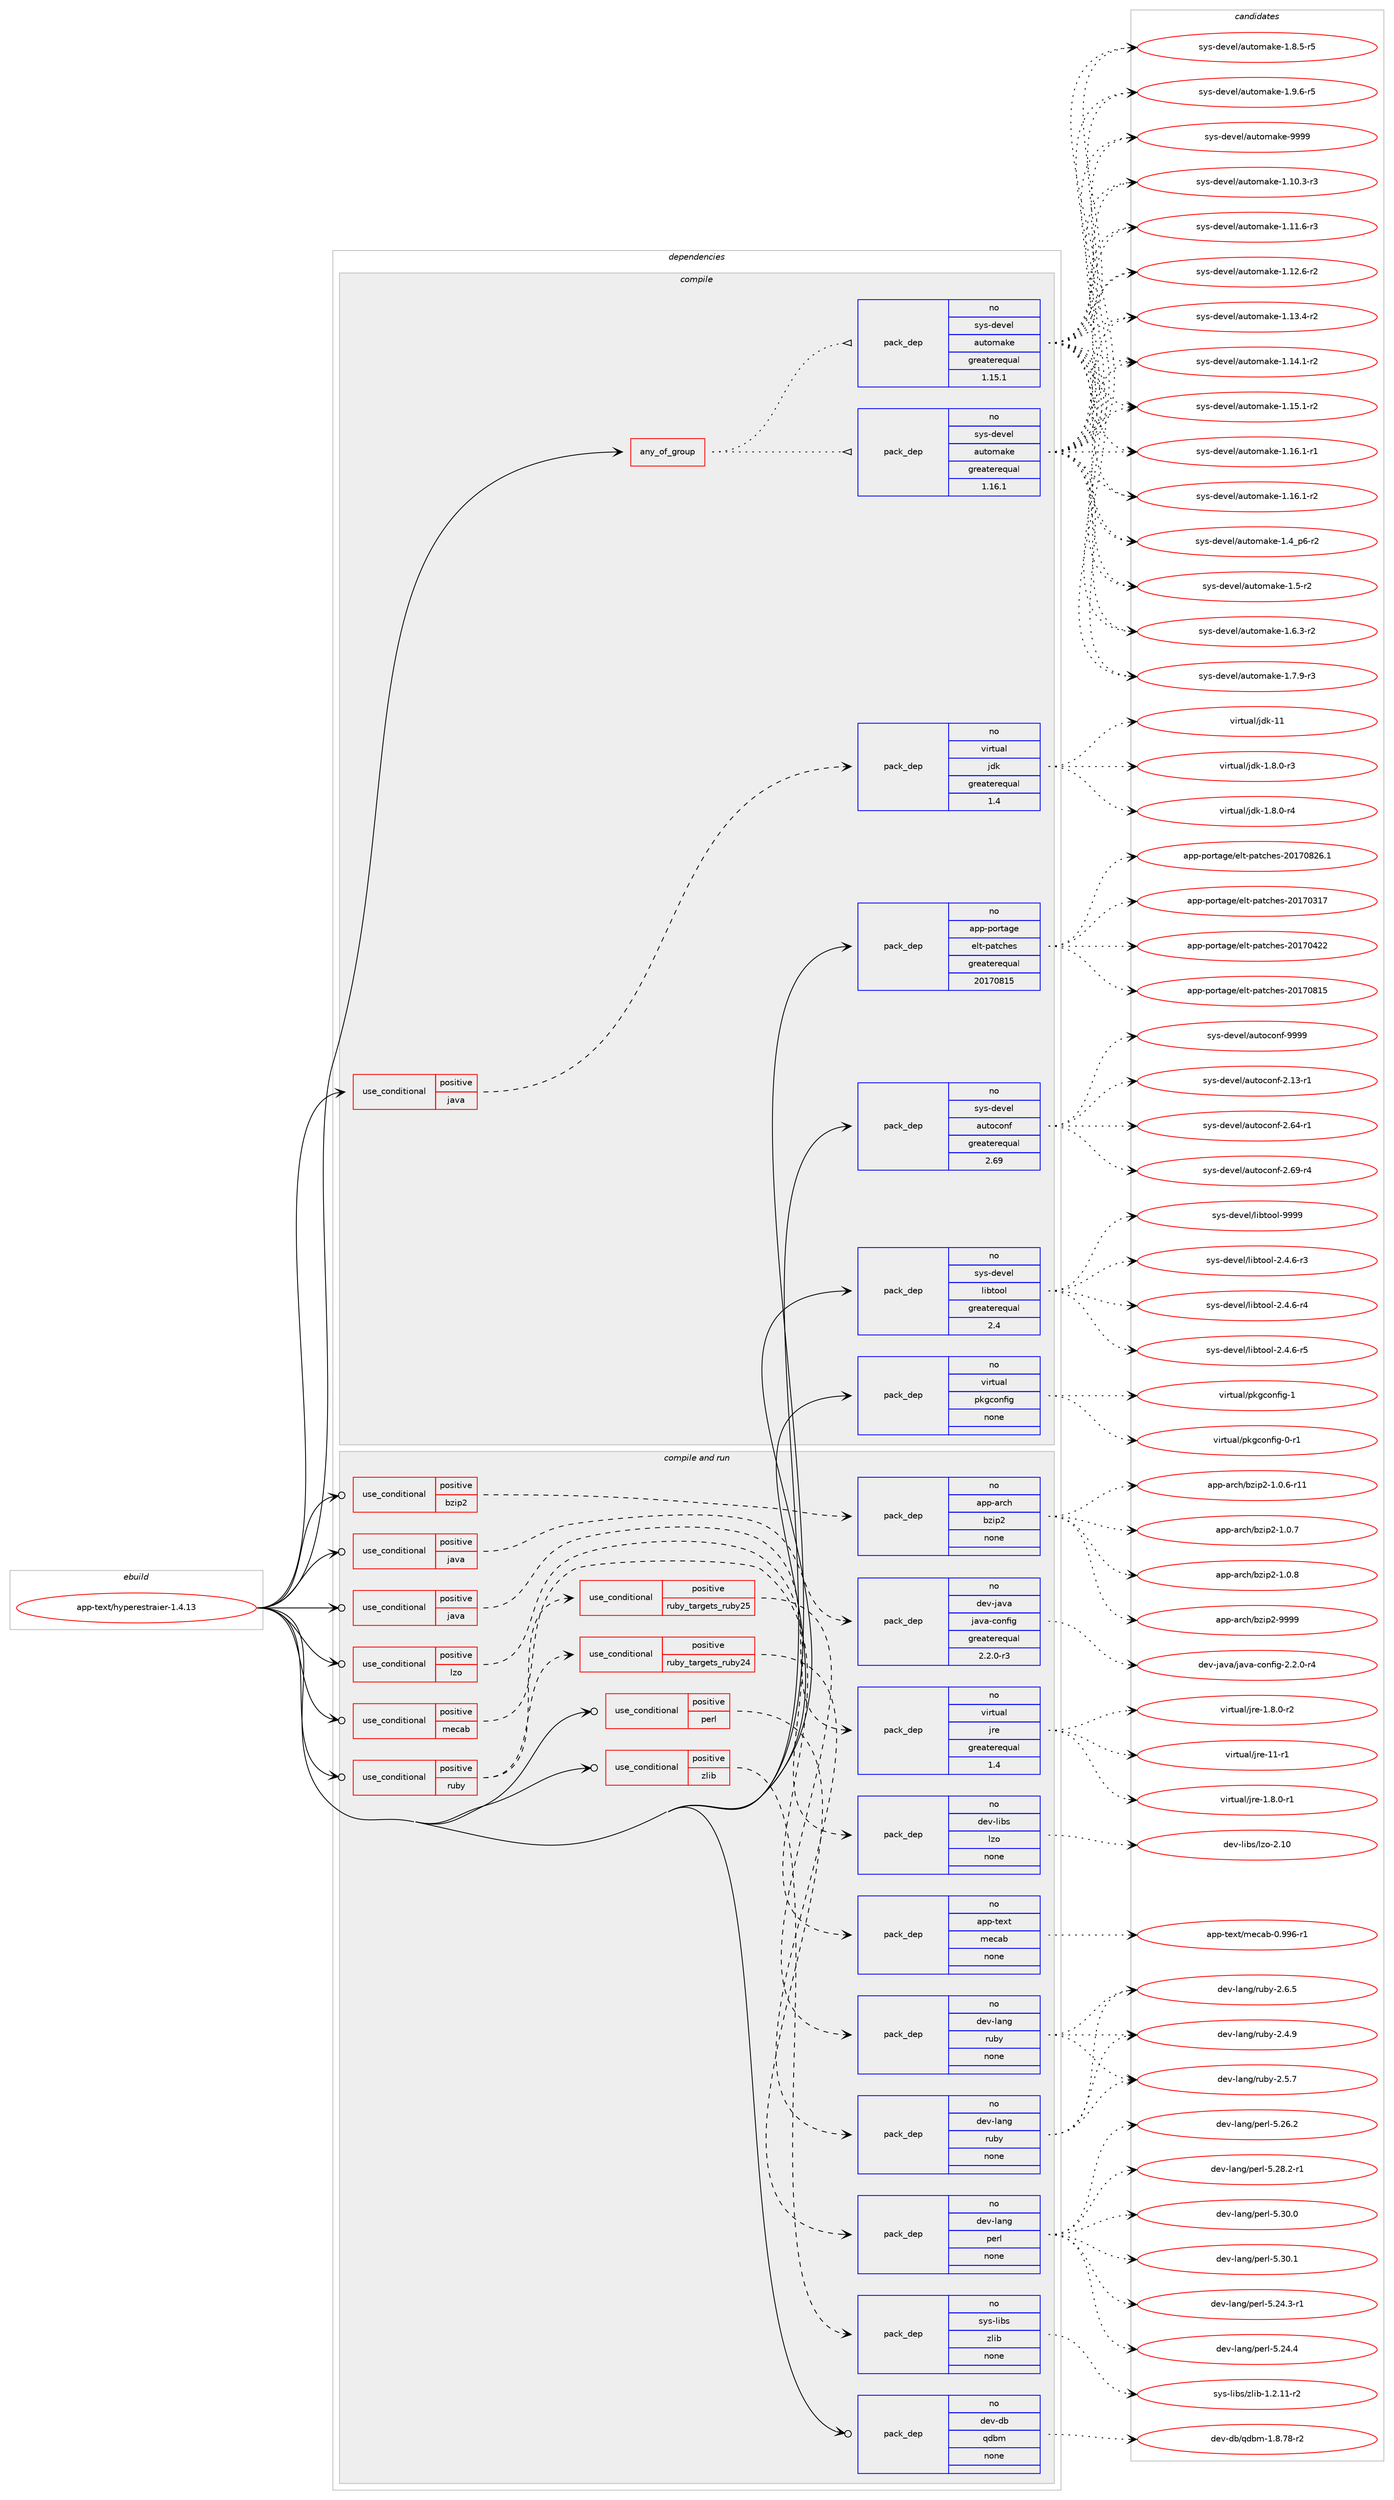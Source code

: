 digraph prolog {

# *************
# Graph options
# *************

newrank=true;
concentrate=true;
compound=true;
graph [rankdir=LR,fontname=Helvetica,fontsize=10,ranksep=1.5];#, ranksep=2.5, nodesep=0.2];
edge  [arrowhead=vee];
node  [fontname=Helvetica,fontsize=10];

# **********
# The ebuild
# **********

subgraph cluster_leftcol {
color=gray;
rank=same;
label=<<i>ebuild</i>>;
id [label="app-text/hyperestraier-1.4.13", color=red, width=4, href="../app-text/hyperestraier-1.4.13.svg"];
}

# ****************
# The dependencies
# ****************

subgraph cluster_midcol {
color=gray;
label=<<i>dependencies</i>>;
subgraph cluster_compile {
fillcolor="#eeeeee";
style=filled;
label=<<i>compile</i>>;
subgraph any8887 {
dependency509253 [label=<<TABLE BORDER="0" CELLBORDER="1" CELLSPACING="0" CELLPADDING="4"><TR><TD CELLPADDING="10">any_of_group</TD></TR></TABLE>>, shape=none, color=red];subgraph pack378594 {
dependency509254 [label=<<TABLE BORDER="0" CELLBORDER="1" CELLSPACING="0" CELLPADDING="4" WIDTH="220"><TR><TD ROWSPAN="6" CELLPADDING="30">pack_dep</TD></TR><TR><TD WIDTH="110">no</TD></TR><TR><TD>sys-devel</TD></TR><TR><TD>automake</TD></TR><TR><TD>greaterequal</TD></TR><TR><TD>1.16.1</TD></TR></TABLE>>, shape=none, color=blue];
}
dependency509253:e -> dependency509254:w [weight=20,style="dotted",arrowhead="oinv"];
subgraph pack378595 {
dependency509255 [label=<<TABLE BORDER="0" CELLBORDER="1" CELLSPACING="0" CELLPADDING="4" WIDTH="220"><TR><TD ROWSPAN="6" CELLPADDING="30">pack_dep</TD></TR><TR><TD WIDTH="110">no</TD></TR><TR><TD>sys-devel</TD></TR><TR><TD>automake</TD></TR><TR><TD>greaterequal</TD></TR><TR><TD>1.15.1</TD></TR></TABLE>>, shape=none, color=blue];
}
dependency509253:e -> dependency509255:w [weight=20,style="dotted",arrowhead="oinv"];
}
id:e -> dependency509253:w [weight=20,style="solid",arrowhead="vee"];
subgraph cond121448 {
dependency509256 [label=<<TABLE BORDER="0" CELLBORDER="1" CELLSPACING="0" CELLPADDING="4"><TR><TD ROWSPAN="3" CELLPADDING="10">use_conditional</TD></TR><TR><TD>positive</TD></TR><TR><TD>java</TD></TR></TABLE>>, shape=none, color=red];
subgraph pack378596 {
dependency509257 [label=<<TABLE BORDER="0" CELLBORDER="1" CELLSPACING="0" CELLPADDING="4" WIDTH="220"><TR><TD ROWSPAN="6" CELLPADDING="30">pack_dep</TD></TR><TR><TD WIDTH="110">no</TD></TR><TR><TD>virtual</TD></TR><TR><TD>jdk</TD></TR><TR><TD>greaterequal</TD></TR><TR><TD>1.4</TD></TR></TABLE>>, shape=none, color=blue];
}
dependency509256:e -> dependency509257:w [weight=20,style="dashed",arrowhead="vee"];
}
id:e -> dependency509256:w [weight=20,style="solid",arrowhead="vee"];
subgraph pack378597 {
dependency509258 [label=<<TABLE BORDER="0" CELLBORDER="1" CELLSPACING="0" CELLPADDING="4" WIDTH="220"><TR><TD ROWSPAN="6" CELLPADDING="30">pack_dep</TD></TR><TR><TD WIDTH="110">no</TD></TR><TR><TD>app-portage</TD></TR><TR><TD>elt-patches</TD></TR><TR><TD>greaterequal</TD></TR><TR><TD>20170815</TD></TR></TABLE>>, shape=none, color=blue];
}
id:e -> dependency509258:w [weight=20,style="solid",arrowhead="vee"];
subgraph pack378598 {
dependency509259 [label=<<TABLE BORDER="0" CELLBORDER="1" CELLSPACING="0" CELLPADDING="4" WIDTH="220"><TR><TD ROWSPAN="6" CELLPADDING="30">pack_dep</TD></TR><TR><TD WIDTH="110">no</TD></TR><TR><TD>sys-devel</TD></TR><TR><TD>autoconf</TD></TR><TR><TD>greaterequal</TD></TR><TR><TD>2.69</TD></TR></TABLE>>, shape=none, color=blue];
}
id:e -> dependency509259:w [weight=20,style="solid",arrowhead="vee"];
subgraph pack378599 {
dependency509260 [label=<<TABLE BORDER="0" CELLBORDER="1" CELLSPACING="0" CELLPADDING="4" WIDTH="220"><TR><TD ROWSPAN="6" CELLPADDING="30">pack_dep</TD></TR><TR><TD WIDTH="110">no</TD></TR><TR><TD>sys-devel</TD></TR><TR><TD>libtool</TD></TR><TR><TD>greaterequal</TD></TR><TR><TD>2.4</TD></TR></TABLE>>, shape=none, color=blue];
}
id:e -> dependency509260:w [weight=20,style="solid",arrowhead="vee"];
subgraph pack378600 {
dependency509261 [label=<<TABLE BORDER="0" CELLBORDER="1" CELLSPACING="0" CELLPADDING="4" WIDTH="220"><TR><TD ROWSPAN="6" CELLPADDING="30">pack_dep</TD></TR><TR><TD WIDTH="110">no</TD></TR><TR><TD>virtual</TD></TR><TR><TD>pkgconfig</TD></TR><TR><TD>none</TD></TR><TR><TD></TD></TR></TABLE>>, shape=none, color=blue];
}
id:e -> dependency509261:w [weight=20,style="solid",arrowhead="vee"];
}
subgraph cluster_compileandrun {
fillcolor="#eeeeee";
style=filled;
label=<<i>compile and run</i>>;
subgraph cond121449 {
dependency509262 [label=<<TABLE BORDER="0" CELLBORDER="1" CELLSPACING="0" CELLPADDING="4"><TR><TD ROWSPAN="3" CELLPADDING="10">use_conditional</TD></TR><TR><TD>positive</TD></TR><TR><TD>bzip2</TD></TR></TABLE>>, shape=none, color=red];
subgraph pack378601 {
dependency509263 [label=<<TABLE BORDER="0" CELLBORDER="1" CELLSPACING="0" CELLPADDING="4" WIDTH="220"><TR><TD ROWSPAN="6" CELLPADDING="30">pack_dep</TD></TR><TR><TD WIDTH="110">no</TD></TR><TR><TD>app-arch</TD></TR><TR><TD>bzip2</TD></TR><TR><TD>none</TD></TR><TR><TD></TD></TR></TABLE>>, shape=none, color=blue];
}
dependency509262:e -> dependency509263:w [weight=20,style="dashed",arrowhead="vee"];
}
id:e -> dependency509262:w [weight=20,style="solid",arrowhead="odotvee"];
subgraph cond121450 {
dependency509264 [label=<<TABLE BORDER="0" CELLBORDER="1" CELLSPACING="0" CELLPADDING="4"><TR><TD ROWSPAN="3" CELLPADDING="10">use_conditional</TD></TR><TR><TD>positive</TD></TR><TR><TD>java</TD></TR></TABLE>>, shape=none, color=red];
subgraph pack378602 {
dependency509265 [label=<<TABLE BORDER="0" CELLBORDER="1" CELLSPACING="0" CELLPADDING="4" WIDTH="220"><TR><TD ROWSPAN="6" CELLPADDING="30">pack_dep</TD></TR><TR><TD WIDTH="110">no</TD></TR><TR><TD>dev-java</TD></TR><TR><TD>java-config</TD></TR><TR><TD>greaterequal</TD></TR><TR><TD>2.2.0-r3</TD></TR></TABLE>>, shape=none, color=blue];
}
dependency509264:e -> dependency509265:w [weight=20,style="dashed",arrowhead="vee"];
}
id:e -> dependency509264:w [weight=20,style="solid",arrowhead="odotvee"];
subgraph cond121451 {
dependency509266 [label=<<TABLE BORDER="0" CELLBORDER="1" CELLSPACING="0" CELLPADDING="4"><TR><TD ROWSPAN="3" CELLPADDING="10">use_conditional</TD></TR><TR><TD>positive</TD></TR><TR><TD>java</TD></TR></TABLE>>, shape=none, color=red];
subgraph pack378603 {
dependency509267 [label=<<TABLE BORDER="0" CELLBORDER="1" CELLSPACING="0" CELLPADDING="4" WIDTH="220"><TR><TD ROWSPAN="6" CELLPADDING="30">pack_dep</TD></TR><TR><TD WIDTH="110">no</TD></TR><TR><TD>virtual</TD></TR><TR><TD>jre</TD></TR><TR><TD>greaterequal</TD></TR><TR><TD>1.4</TD></TR></TABLE>>, shape=none, color=blue];
}
dependency509266:e -> dependency509267:w [weight=20,style="dashed",arrowhead="vee"];
}
id:e -> dependency509266:w [weight=20,style="solid",arrowhead="odotvee"];
subgraph cond121452 {
dependency509268 [label=<<TABLE BORDER="0" CELLBORDER="1" CELLSPACING="0" CELLPADDING="4"><TR><TD ROWSPAN="3" CELLPADDING="10">use_conditional</TD></TR><TR><TD>positive</TD></TR><TR><TD>lzo</TD></TR></TABLE>>, shape=none, color=red];
subgraph pack378604 {
dependency509269 [label=<<TABLE BORDER="0" CELLBORDER="1" CELLSPACING="0" CELLPADDING="4" WIDTH="220"><TR><TD ROWSPAN="6" CELLPADDING="30">pack_dep</TD></TR><TR><TD WIDTH="110">no</TD></TR><TR><TD>dev-libs</TD></TR><TR><TD>lzo</TD></TR><TR><TD>none</TD></TR><TR><TD></TD></TR></TABLE>>, shape=none, color=blue];
}
dependency509268:e -> dependency509269:w [weight=20,style="dashed",arrowhead="vee"];
}
id:e -> dependency509268:w [weight=20,style="solid",arrowhead="odotvee"];
subgraph cond121453 {
dependency509270 [label=<<TABLE BORDER="0" CELLBORDER="1" CELLSPACING="0" CELLPADDING="4"><TR><TD ROWSPAN="3" CELLPADDING="10">use_conditional</TD></TR><TR><TD>positive</TD></TR><TR><TD>mecab</TD></TR></TABLE>>, shape=none, color=red];
subgraph pack378605 {
dependency509271 [label=<<TABLE BORDER="0" CELLBORDER="1" CELLSPACING="0" CELLPADDING="4" WIDTH="220"><TR><TD ROWSPAN="6" CELLPADDING="30">pack_dep</TD></TR><TR><TD WIDTH="110">no</TD></TR><TR><TD>app-text</TD></TR><TR><TD>mecab</TD></TR><TR><TD>none</TD></TR><TR><TD></TD></TR></TABLE>>, shape=none, color=blue];
}
dependency509270:e -> dependency509271:w [weight=20,style="dashed",arrowhead="vee"];
}
id:e -> dependency509270:w [weight=20,style="solid",arrowhead="odotvee"];
subgraph cond121454 {
dependency509272 [label=<<TABLE BORDER="0" CELLBORDER="1" CELLSPACING="0" CELLPADDING="4"><TR><TD ROWSPAN="3" CELLPADDING="10">use_conditional</TD></TR><TR><TD>positive</TD></TR><TR><TD>perl</TD></TR></TABLE>>, shape=none, color=red];
subgraph pack378606 {
dependency509273 [label=<<TABLE BORDER="0" CELLBORDER="1" CELLSPACING="0" CELLPADDING="4" WIDTH="220"><TR><TD ROWSPAN="6" CELLPADDING="30">pack_dep</TD></TR><TR><TD WIDTH="110">no</TD></TR><TR><TD>dev-lang</TD></TR><TR><TD>perl</TD></TR><TR><TD>none</TD></TR><TR><TD></TD></TR></TABLE>>, shape=none, color=blue];
}
dependency509272:e -> dependency509273:w [weight=20,style="dashed",arrowhead="vee"];
}
id:e -> dependency509272:w [weight=20,style="solid",arrowhead="odotvee"];
subgraph cond121455 {
dependency509274 [label=<<TABLE BORDER="0" CELLBORDER="1" CELLSPACING="0" CELLPADDING="4"><TR><TD ROWSPAN="3" CELLPADDING="10">use_conditional</TD></TR><TR><TD>positive</TD></TR><TR><TD>ruby</TD></TR></TABLE>>, shape=none, color=red];
subgraph cond121456 {
dependency509275 [label=<<TABLE BORDER="0" CELLBORDER="1" CELLSPACING="0" CELLPADDING="4"><TR><TD ROWSPAN="3" CELLPADDING="10">use_conditional</TD></TR><TR><TD>positive</TD></TR><TR><TD>ruby_targets_ruby24</TD></TR></TABLE>>, shape=none, color=red];
subgraph pack378607 {
dependency509276 [label=<<TABLE BORDER="0" CELLBORDER="1" CELLSPACING="0" CELLPADDING="4" WIDTH="220"><TR><TD ROWSPAN="6" CELLPADDING="30">pack_dep</TD></TR><TR><TD WIDTH="110">no</TD></TR><TR><TD>dev-lang</TD></TR><TR><TD>ruby</TD></TR><TR><TD>none</TD></TR><TR><TD></TD></TR></TABLE>>, shape=none, color=blue];
}
dependency509275:e -> dependency509276:w [weight=20,style="dashed",arrowhead="vee"];
}
dependency509274:e -> dependency509275:w [weight=20,style="dashed",arrowhead="vee"];
subgraph cond121457 {
dependency509277 [label=<<TABLE BORDER="0" CELLBORDER="1" CELLSPACING="0" CELLPADDING="4"><TR><TD ROWSPAN="3" CELLPADDING="10">use_conditional</TD></TR><TR><TD>positive</TD></TR><TR><TD>ruby_targets_ruby25</TD></TR></TABLE>>, shape=none, color=red];
subgraph pack378608 {
dependency509278 [label=<<TABLE BORDER="0" CELLBORDER="1" CELLSPACING="0" CELLPADDING="4" WIDTH="220"><TR><TD ROWSPAN="6" CELLPADDING="30">pack_dep</TD></TR><TR><TD WIDTH="110">no</TD></TR><TR><TD>dev-lang</TD></TR><TR><TD>ruby</TD></TR><TR><TD>none</TD></TR><TR><TD></TD></TR></TABLE>>, shape=none, color=blue];
}
dependency509277:e -> dependency509278:w [weight=20,style="dashed",arrowhead="vee"];
}
dependency509274:e -> dependency509277:w [weight=20,style="dashed",arrowhead="vee"];
}
id:e -> dependency509274:w [weight=20,style="solid",arrowhead="odotvee"];
subgraph cond121458 {
dependency509279 [label=<<TABLE BORDER="0" CELLBORDER="1" CELLSPACING="0" CELLPADDING="4"><TR><TD ROWSPAN="3" CELLPADDING="10">use_conditional</TD></TR><TR><TD>positive</TD></TR><TR><TD>zlib</TD></TR></TABLE>>, shape=none, color=red];
subgraph pack378609 {
dependency509280 [label=<<TABLE BORDER="0" CELLBORDER="1" CELLSPACING="0" CELLPADDING="4" WIDTH="220"><TR><TD ROWSPAN="6" CELLPADDING="30">pack_dep</TD></TR><TR><TD WIDTH="110">no</TD></TR><TR><TD>sys-libs</TD></TR><TR><TD>zlib</TD></TR><TR><TD>none</TD></TR><TR><TD></TD></TR></TABLE>>, shape=none, color=blue];
}
dependency509279:e -> dependency509280:w [weight=20,style="dashed",arrowhead="vee"];
}
id:e -> dependency509279:w [weight=20,style="solid",arrowhead="odotvee"];
subgraph pack378610 {
dependency509281 [label=<<TABLE BORDER="0" CELLBORDER="1" CELLSPACING="0" CELLPADDING="4" WIDTH="220"><TR><TD ROWSPAN="6" CELLPADDING="30">pack_dep</TD></TR><TR><TD WIDTH="110">no</TD></TR><TR><TD>dev-db</TD></TR><TR><TD>qdbm</TD></TR><TR><TD>none</TD></TR><TR><TD></TD></TR></TABLE>>, shape=none, color=blue];
}
id:e -> dependency509281:w [weight=20,style="solid",arrowhead="odotvee"];
}
subgraph cluster_run {
fillcolor="#eeeeee";
style=filled;
label=<<i>run</i>>;
}
}

# **************
# The candidates
# **************

subgraph cluster_choices {
rank=same;
color=gray;
label=<<i>candidates</i>>;

subgraph choice378594 {
color=black;
nodesep=1;
choice11512111545100101118101108479711711611110997107101454946494846514511451 [label="sys-devel/automake-1.10.3-r3", color=red, width=4,href="../sys-devel/automake-1.10.3-r3.svg"];
choice11512111545100101118101108479711711611110997107101454946494946544511451 [label="sys-devel/automake-1.11.6-r3", color=red, width=4,href="../sys-devel/automake-1.11.6-r3.svg"];
choice11512111545100101118101108479711711611110997107101454946495046544511450 [label="sys-devel/automake-1.12.6-r2", color=red, width=4,href="../sys-devel/automake-1.12.6-r2.svg"];
choice11512111545100101118101108479711711611110997107101454946495146524511450 [label="sys-devel/automake-1.13.4-r2", color=red, width=4,href="../sys-devel/automake-1.13.4-r2.svg"];
choice11512111545100101118101108479711711611110997107101454946495246494511450 [label="sys-devel/automake-1.14.1-r2", color=red, width=4,href="../sys-devel/automake-1.14.1-r2.svg"];
choice11512111545100101118101108479711711611110997107101454946495346494511450 [label="sys-devel/automake-1.15.1-r2", color=red, width=4,href="../sys-devel/automake-1.15.1-r2.svg"];
choice11512111545100101118101108479711711611110997107101454946495446494511449 [label="sys-devel/automake-1.16.1-r1", color=red, width=4,href="../sys-devel/automake-1.16.1-r1.svg"];
choice11512111545100101118101108479711711611110997107101454946495446494511450 [label="sys-devel/automake-1.16.1-r2", color=red, width=4,href="../sys-devel/automake-1.16.1-r2.svg"];
choice115121115451001011181011084797117116111109971071014549465295112544511450 [label="sys-devel/automake-1.4_p6-r2", color=red, width=4,href="../sys-devel/automake-1.4_p6-r2.svg"];
choice11512111545100101118101108479711711611110997107101454946534511450 [label="sys-devel/automake-1.5-r2", color=red, width=4,href="../sys-devel/automake-1.5-r2.svg"];
choice115121115451001011181011084797117116111109971071014549465446514511450 [label="sys-devel/automake-1.6.3-r2", color=red, width=4,href="../sys-devel/automake-1.6.3-r2.svg"];
choice115121115451001011181011084797117116111109971071014549465546574511451 [label="sys-devel/automake-1.7.9-r3", color=red, width=4,href="../sys-devel/automake-1.7.9-r3.svg"];
choice115121115451001011181011084797117116111109971071014549465646534511453 [label="sys-devel/automake-1.8.5-r5", color=red, width=4,href="../sys-devel/automake-1.8.5-r5.svg"];
choice115121115451001011181011084797117116111109971071014549465746544511453 [label="sys-devel/automake-1.9.6-r5", color=red, width=4,href="../sys-devel/automake-1.9.6-r5.svg"];
choice115121115451001011181011084797117116111109971071014557575757 [label="sys-devel/automake-9999", color=red, width=4,href="../sys-devel/automake-9999.svg"];
dependency509254:e -> choice11512111545100101118101108479711711611110997107101454946494846514511451:w [style=dotted,weight="100"];
dependency509254:e -> choice11512111545100101118101108479711711611110997107101454946494946544511451:w [style=dotted,weight="100"];
dependency509254:e -> choice11512111545100101118101108479711711611110997107101454946495046544511450:w [style=dotted,weight="100"];
dependency509254:e -> choice11512111545100101118101108479711711611110997107101454946495146524511450:w [style=dotted,weight="100"];
dependency509254:e -> choice11512111545100101118101108479711711611110997107101454946495246494511450:w [style=dotted,weight="100"];
dependency509254:e -> choice11512111545100101118101108479711711611110997107101454946495346494511450:w [style=dotted,weight="100"];
dependency509254:e -> choice11512111545100101118101108479711711611110997107101454946495446494511449:w [style=dotted,weight="100"];
dependency509254:e -> choice11512111545100101118101108479711711611110997107101454946495446494511450:w [style=dotted,weight="100"];
dependency509254:e -> choice115121115451001011181011084797117116111109971071014549465295112544511450:w [style=dotted,weight="100"];
dependency509254:e -> choice11512111545100101118101108479711711611110997107101454946534511450:w [style=dotted,weight="100"];
dependency509254:e -> choice115121115451001011181011084797117116111109971071014549465446514511450:w [style=dotted,weight="100"];
dependency509254:e -> choice115121115451001011181011084797117116111109971071014549465546574511451:w [style=dotted,weight="100"];
dependency509254:e -> choice115121115451001011181011084797117116111109971071014549465646534511453:w [style=dotted,weight="100"];
dependency509254:e -> choice115121115451001011181011084797117116111109971071014549465746544511453:w [style=dotted,weight="100"];
dependency509254:e -> choice115121115451001011181011084797117116111109971071014557575757:w [style=dotted,weight="100"];
}
subgraph choice378595 {
color=black;
nodesep=1;
choice11512111545100101118101108479711711611110997107101454946494846514511451 [label="sys-devel/automake-1.10.3-r3", color=red, width=4,href="../sys-devel/automake-1.10.3-r3.svg"];
choice11512111545100101118101108479711711611110997107101454946494946544511451 [label="sys-devel/automake-1.11.6-r3", color=red, width=4,href="../sys-devel/automake-1.11.6-r3.svg"];
choice11512111545100101118101108479711711611110997107101454946495046544511450 [label="sys-devel/automake-1.12.6-r2", color=red, width=4,href="../sys-devel/automake-1.12.6-r2.svg"];
choice11512111545100101118101108479711711611110997107101454946495146524511450 [label="sys-devel/automake-1.13.4-r2", color=red, width=4,href="../sys-devel/automake-1.13.4-r2.svg"];
choice11512111545100101118101108479711711611110997107101454946495246494511450 [label="sys-devel/automake-1.14.1-r2", color=red, width=4,href="../sys-devel/automake-1.14.1-r2.svg"];
choice11512111545100101118101108479711711611110997107101454946495346494511450 [label="sys-devel/automake-1.15.1-r2", color=red, width=4,href="../sys-devel/automake-1.15.1-r2.svg"];
choice11512111545100101118101108479711711611110997107101454946495446494511449 [label="sys-devel/automake-1.16.1-r1", color=red, width=4,href="../sys-devel/automake-1.16.1-r1.svg"];
choice11512111545100101118101108479711711611110997107101454946495446494511450 [label="sys-devel/automake-1.16.1-r2", color=red, width=4,href="../sys-devel/automake-1.16.1-r2.svg"];
choice115121115451001011181011084797117116111109971071014549465295112544511450 [label="sys-devel/automake-1.4_p6-r2", color=red, width=4,href="../sys-devel/automake-1.4_p6-r2.svg"];
choice11512111545100101118101108479711711611110997107101454946534511450 [label="sys-devel/automake-1.5-r2", color=red, width=4,href="../sys-devel/automake-1.5-r2.svg"];
choice115121115451001011181011084797117116111109971071014549465446514511450 [label="sys-devel/automake-1.6.3-r2", color=red, width=4,href="../sys-devel/automake-1.6.3-r2.svg"];
choice115121115451001011181011084797117116111109971071014549465546574511451 [label="sys-devel/automake-1.7.9-r3", color=red, width=4,href="../sys-devel/automake-1.7.9-r3.svg"];
choice115121115451001011181011084797117116111109971071014549465646534511453 [label="sys-devel/automake-1.8.5-r5", color=red, width=4,href="../sys-devel/automake-1.8.5-r5.svg"];
choice115121115451001011181011084797117116111109971071014549465746544511453 [label="sys-devel/automake-1.9.6-r5", color=red, width=4,href="../sys-devel/automake-1.9.6-r5.svg"];
choice115121115451001011181011084797117116111109971071014557575757 [label="sys-devel/automake-9999", color=red, width=4,href="../sys-devel/automake-9999.svg"];
dependency509255:e -> choice11512111545100101118101108479711711611110997107101454946494846514511451:w [style=dotted,weight="100"];
dependency509255:e -> choice11512111545100101118101108479711711611110997107101454946494946544511451:w [style=dotted,weight="100"];
dependency509255:e -> choice11512111545100101118101108479711711611110997107101454946495046544511450:w [style=dotted,weight="100"];
dependency509255:e -> choice11512111545100101118101108479711711611110997107101454946495146524511450:w [style=dotted,weight="100"];
dependency509255:e -> choice11512111545100101118101108479711711611110997107101454946495246494511450:w [style=dotted,weight="100"];
dependency509255:e -> choice11512111545100101118101108479711711611110997107101454946495346494511450:w [style=dotted,weight="100"];
dependency509255:e -> choice11512111545100101118101108479711711611110997107101454946495446494511449:w [style=dotted,weight="100"];
dependency509255:e -> choice11512111545100101118101108479711711611110997107101454946495446494511450:w [style=dotted,weight="100"];
dependency509255:e -> choice115121115451001011181011084797117116111109971071014549465295112544511450:w [style=dotted,weight="100"];
dependency509255:e -> choice11512111545100101118101108479711711611110997107101454946534511450:w [style=dotted,weight="100"];
dependency509255:e -> choice115121115451001011181011084797117116111109971071014549465446514511450:w [style=dotted,weight="100"];
dependency509255:e -> choice115121115451001011181011084797117116111109971071014549465546574511451:w [style=dotted,weight="100"];
dependency509255:e -> choice115121115451001011181011084797117116111109971071014549465646534511453:w [style=dotted,weight="100"];
dependency509255:e -> choice115121115451001011181011084797117116111109971071014549465746544511453:w [style=dotted,weight="100"];
dependency509255:e -> choice115121115451001011181011084797117116111109971071014557575757:w [style=dotted,weight="100"];
}
subgraph choice378596 {
color=black;
nodesep=1;
choice11810511411611797108471061001074549465646484511451 [label="virtual/jdk-1.8.0-r3", color=red, width=4,href="../virtual/jdk-1.8.0-r3.svg"];
choice11810511411611797108471061001074549465646484511452 [label="virtual/jdk-1.8.0-r4", color=red, width=4,href="../virtual/jdk-1.8.0-r4.svg"];
choice1181051141161179710847106100107454949 [label="virtual/jdk-11", color=red, width=4,href="../virtual/jdk-11.svg"];
dependency509257:e -> choice11810511411611797108471061001074549465646484511451:w [style=dotted,weight="100"];
dependency509257:e -> choice11810511411611797108471061001074549465646484511452:w [style=dotted,weight="100"];
dependency509257:e -> choice1181051141161179710847106100107454949:w [style=dotted,weight="100"];
}
subgraph choice378597 {
color=black;
nodesep=1;
choice97112112451121111141169710310147101108116451129711699104101115455048495548514955 [label="app-portage/elt-patches-20170317", color=red, width=4,href="../app-portage/elt-patches-20170317.svg"];
choice97112112451121111141169710310147101108116451129711699104101115455048495548525050 [label="app-portage/elt-patches-20170422", color=red, width=4,href="../app-portage/elt-patches-20170422.svg"];
choice97112112451121111141169710310147101108116451129711699104101115455048495548564953 [label="app-portage/elt-patches-20170815", color=red, width=4,href="../app-portage/elt-patches-20170815.svg"];
choice971121124511211111411697103101471011081164511297116991041011154550484955485650544649 [label="app-portage/elt-patches-20170826.1", color=red, width=4,href="../app-portage/elt-patches-20170826.1.svg"];
dependency509258:e -> choice97112112451121111141169710310147101108116451129711699104101115455048495548514955:w [style=dotted,weight="100"];
dependency509258:e -> choice97112112451121111141169710310147101108116451129711699104101115455048495548525050:w [style=dotted,weight="100"];
dependency509258:e -> choice97112112451121111141169710310147101108116451129711699104101115455048495548564953:w [style=dotted,weight="100"];
dependency509258:e -> choice971121124511211111411697103101471011081164511297116991041011154550484955485650544649:w [style=dotted,weight="100"];
}
subgraph choice378598 {
color=black;
nodesep=1;
choice1151211154510010111810110847971171161119911111010245504649514511449 [label="sys-devel/autoconf-2.13-r1", color=red, width=4,href="../sys-devel/autoconf-2.13-r1.svg"];
choice1151211154510010111810110847971171161119911111010245504654524511449 [label="sys-devel/autoconf-2.64-r1", color=red, width=4,href="../sys-devel/autoconf-2.64-r1.svg"];
choice1151211154510010111810110847971171161119911111010245504654574511452 [label="sys-devel/autoconf-2.69-r4", color=red, width=4,href="../sys-devel/autoconf-2.69-r4.svg"];
choice115121115451001011181011084797117116111991111101024557575757 [label="sys-devel/autoconf-9999", color=red, width=4,href="../sys-devel/autoconf-9999.svg"];
dependency509259:e -> choice1151211154510010111810110847971171161119911111010245504649514511449:w [style=dotted,weight="100"];
dependency509259:e -> choice1151211154510010111810110847971171161119911111010245504654524511449:w [style=dotted,weight="100"];
dependency509259:e -> choice1151211154510010111810110847971171161119911111010245504654574511452:w [style=dotted,weight="100"];
dependency509259:e -> choice115121115451001011181011084797117116111991111101024557575757:w [style=dotted,weight="100"];
}
subgraph choice378599 {
color=black;
nodesep=1;
choice1151211154510010111810110847108105981161111111084550465246544511451 [label="sys-devel/libtool-2.4.6-r3", color=red, width=4,href="../sys-devel/libtool-2.4.6-r3.svg"];
choice1151211154510010111810110847108105981161111111084550465246544511452 [label="sys-devel/libtool-2.4.6-r4", color=red, width=4,href="../sys-devel/libtool-2.4.6-r4.svg"];
choice1151211154510010111810110847108105981161111111084550465246544511453 [label="sys-devel/libtool-2.4.6-r5", color=red, width=4,href="../sys-devel/libtool-2.4.6-r5.svg"];
choice1151211154510010111810110847108105981161111111084557575757 [label="sys-devel/libtool-9999", color=red, width=4,href="../sys-devel/libtool-9999.svg"];
dependency509260:e -> choice1151211154510010111810110847108105981161111111084550465246544511451:w [style=dotted,weight="100"];
dependency509260:e -> choice1151211154510010111810110847108105981161111111084550465246544511452:w [style=dotted,weight="100"];
dependency509260:e -> choice1151211154510010111810110847108105981161111111084550465246544511453:w [style=dotted,weight="100"];
dependency509260:e -> choice1151211154510010111810110847108105981161111111084557575757:w [style=dotted,weight="100"];
}
subgraph choice378600 {
color=black;
nodesep=1;
choice11810511411611797108471121071039911111010210510345484511449 [label="virtual/pkgconfig-0-r1", color=red, width=4,href="../virtual/pkgconfig-0-r1.svg"];
choice1181051141161179710847112107103991111101021051034549 [label="virtual/pkgconfig-1", color=red, width=4,href="../virtual/pkgconfig-1.svg"];
dependency509261:e -> choice11810511411611797108471121071039911111010210510345484511449:w [style=dotted,weight="100"];
dependency509261:e -> choice1181051141161179710847112107103991111101021051034549:w [style=dotted,weight="100"];
}
subgraph choice378601 {
color=black;
nodesep=1;
choice97112112459711499104479812210511250454946484654451144949 [label="app-arch/bzip2-1.0.6-r11", color=red, width=4,href="../app-arch/bzip2-1.0.6-r11.svg"];
choice97112112459711499104479812210511250454946484655 [label="app-arch/bzip2-1.0.7", color=red, width=4,href="../app-arch/bzip2-1.0.7.svg"];
choice97112112459711499104479812210511250454946484656 [label="app-arch/bzip2-1.0.8", color=red, width=4,href="../app-arch/bzip2-1.0.8.svg"];
choice971121124597114991044798122105112504557575757 [label="app-arch/bzip2-9999", color=red, width=4,href="../app-arch/bzip2-9999.svg"];
dependency509263:e -> choice97112112459711499104479812210511250454946484654451144949:w [style=dotted,weight="100"];
dependency509263:e -> choice97112112459711499104479812210511250454946484655:w [style=dotted,weight="100"];
dependency509263:e -> choice97112112459711499104479812210511250454946484656:w [style=dotted,weight="100"];
dependency509263:e -> choice971121124597114991044798122105112504557575757:w [style=dotted,weight="100"];
}
subgraph choice378602 {
color=black;
nodesep=1;
choice10010111845106971189747106971189745991111101021051034550465046484511452 [label="dev-java/java-config-2.2.0-r4", color=red, width=4,href="../dev-java/java-config-2.2.0-r4.svg"];
dependency509265:e -> choice10010111845106971189747106971189745991111101021051034550465046484511452:w [style=dotted,weight="100"];
}
subgraph choice378603 {
color=black;
nodesep=1;
choice11810511411611797108471061141014549465646484511449 [label="virtual/jre-1.8.0-r1", color=red, width=4,href="../virtual/jre-1.8.0-r1.svg"];
choice11810511411611797108471061141014549465646484511450 [label="virtual/jre-1.8.0-r2", color=red, width=4,href="../virtual/jre-1.8.0-r2.svg"];
choice11810511411611797108471061141014549494511449 [label="virtual/jre-11-r1", color=red, width=4,href="../virtual/jre-11-r1.svg"];
dependency509267:e -> choice11810511411611797108471061141014549465646484511449:w [style=dotted,weight="100"];
dependency509267:e -> choice11810511411611797108471061141014549465646484511450:w [style=dotted,weight="100"];
dependency509267:e -> choice11810511411611797108471061141014549494511449:w [style=dotted,weight="100"];
}
subgraph choice378604 {
color=black;
nodesep=1;
choice1001011184510810598115471081221114550464948 [label="dev-libs/lzo-2.10", color=red, width=4,href="../dev-libs/lzo-2.10.svg"];
dependency509269:e -> choice1001011184510810598115471081221114550464948:w [style=dotted,weight="100"];
}
subgraph choice378605 {
color=black;
nodesep=1;
choice9711211245116101120116471091019997984548465757544511449 [label="app-text/mecab-0.996-r1", color=red, width=4,href="../app-text/mecab-0.996-r1.svg"];
dependency509271:e -> choice9711211245116101120116471091019997984548465757544511449:w [style=dotted,weight="100"];
}
subgraph choice378606 {
color=black;
nodesep=1;
choice100101118451089711010347112101114108455346505246514511449 [label="dev-lang/perl-5.24.3-r1", color=red, width=4,href="../dev-lang/perl-5.24.3-r1.svg"];
choice10010111845108971101034711210111410845534650524652 [label="dev-lang/perl-5.24.4", color=red, width=4,href="../dev-lang/perl-5.24.4.svg"];
choice10010111845108971101034711210111410845534650544650 [label="dev-lang/perl-5.26.2", color=red, width=4,href="../dev-lang/perl-5.26.2.svg"];
choice100101118451089711010347112101114108455346505646504511449 [label="dev-lang/perl-5.28.2-r1", color=red, width=4,href="../dev-lang/perl-5.28.2-r1.svg"];
choice10010111845108971101034711210111410845534651484648 [label="dev-lang/perl-5.30.0", color=red, width=4,href="../dev-lang/perl-5.30.0.svg"];
choice10010111845108971101034711210111410845534651484649 [label="dev-lang/perl-5.30.1", color=red, width=4,href="../dev-lang/perl-5.30.1.svg"];
dependency509273:e -> choice100101118451089711010347112101114108455346505246514511449:w [style=dotted,weight="100"];
dependency509273:e -> choice10010111845108971101034711210111410845534650524652:w [style=dotted,weight="100"];
dependency509273:e -> choice10010111845108971101034711210111410845534650544650:w [style=dotted,weight="100"];
dependency509273:e -> choice100101118451089711010347112101114108455346505646504511449:w [style=dotted,weight="100"];
dependency509273:e -> choice10010111845108971101034711210111410845534651484648:w [style=dotted,weight="100"];
dependency509273:e -> choice10010111845108971101034711210111410845534651484649:w [style=dotted,weight="100"];
}
subgraph choice378607 {
color=black;
nodesep=1;
choice10010111845108971101034711411798121455046524657 [label="dev-lang/ruby-2.4.9", color=red, width=4,href="../dev-lang/ruby-2.4.9.svg"];
choice10010111845108971101034711411798121455046534655 [label="dev-lang/ruby-2.5.7", color=red, width=4,href="../dev-lang/ruby-2.5.7.svg"];
choice10010111845108971101034711411798121455046544653 [label="dev-lang/ruby-2.6.5", color=red, width=4,href="../dev-lang/ruby-2.6.5.svg"];
dependency509276:e -> choice10010111845108971101034711411798121455046524657:w [style=dotted,weight="100"];
dependency509276:e -> choice10010111845108971101034711411798121455046534655:w [style=dotted,weight="100"];
dependency509276:e -> choice10010111845108971101034711411798121455046544653:w [style=dotted,weight="100"];
}
subgraph choice378608 {
color=black;
nodesep=1;
choice10010111845108971101034711411798121455046524657 [label="dev-lang/ruby-2.4.9", color=red, width=4,href="../dev-lang/ruby-2.4.9.svg"];
choice10010111845108971101034711411798121455046534655 [label="dev-lang/ruby-2.5.7", color=red, width=4,href="../dev-lang/ruby-2.5.7.svg"];
choice10010111845108971101034711411798121455046544653 [label="dev-lang/ruby-2.6.5", color=red, width=4,href="../dev-lang/ruby-2.6.5.svg"];
dependency509278:e -> choice10010111845108971101034711411798121455046524657:w [style=dotted,weight="100"];
dependency509278:e -> choice10010111845108971101034711411798121455046534655:w [style=dotted,weight="100"];
dependency509278:e -> choice10010111845108971101034711411798121455046544653:w [style=dotted,weight="100"];
}
subgraph choice378609 {
color=black;
nodesep=1;
choice11512111545108105981154712210810598454946504649494511450 [label="sys-libs/zlib-1.2.11-r2", color=red, width=4,href="../sys-libs/zlib-1.2.11-r2.svg"];
dependency509280:e -> choice11512111545108105981154712210810598454946504649494511450:w [style=dotted,weight="100"];
}
subgraph choice378610 {
color=black;
nodesep=1;
choice10010111845100984711310098109454946564655564511450 [label="dev-db/qdbm-1.8.78-r2", color=red, width=4,href="../dev-db/qdbm-1.8.78-r2.svg"];
dependency509281:e -> choice10010111845100984711310098109454946564655564511450:w [style=dotted,weight="100"];
}
}

}
